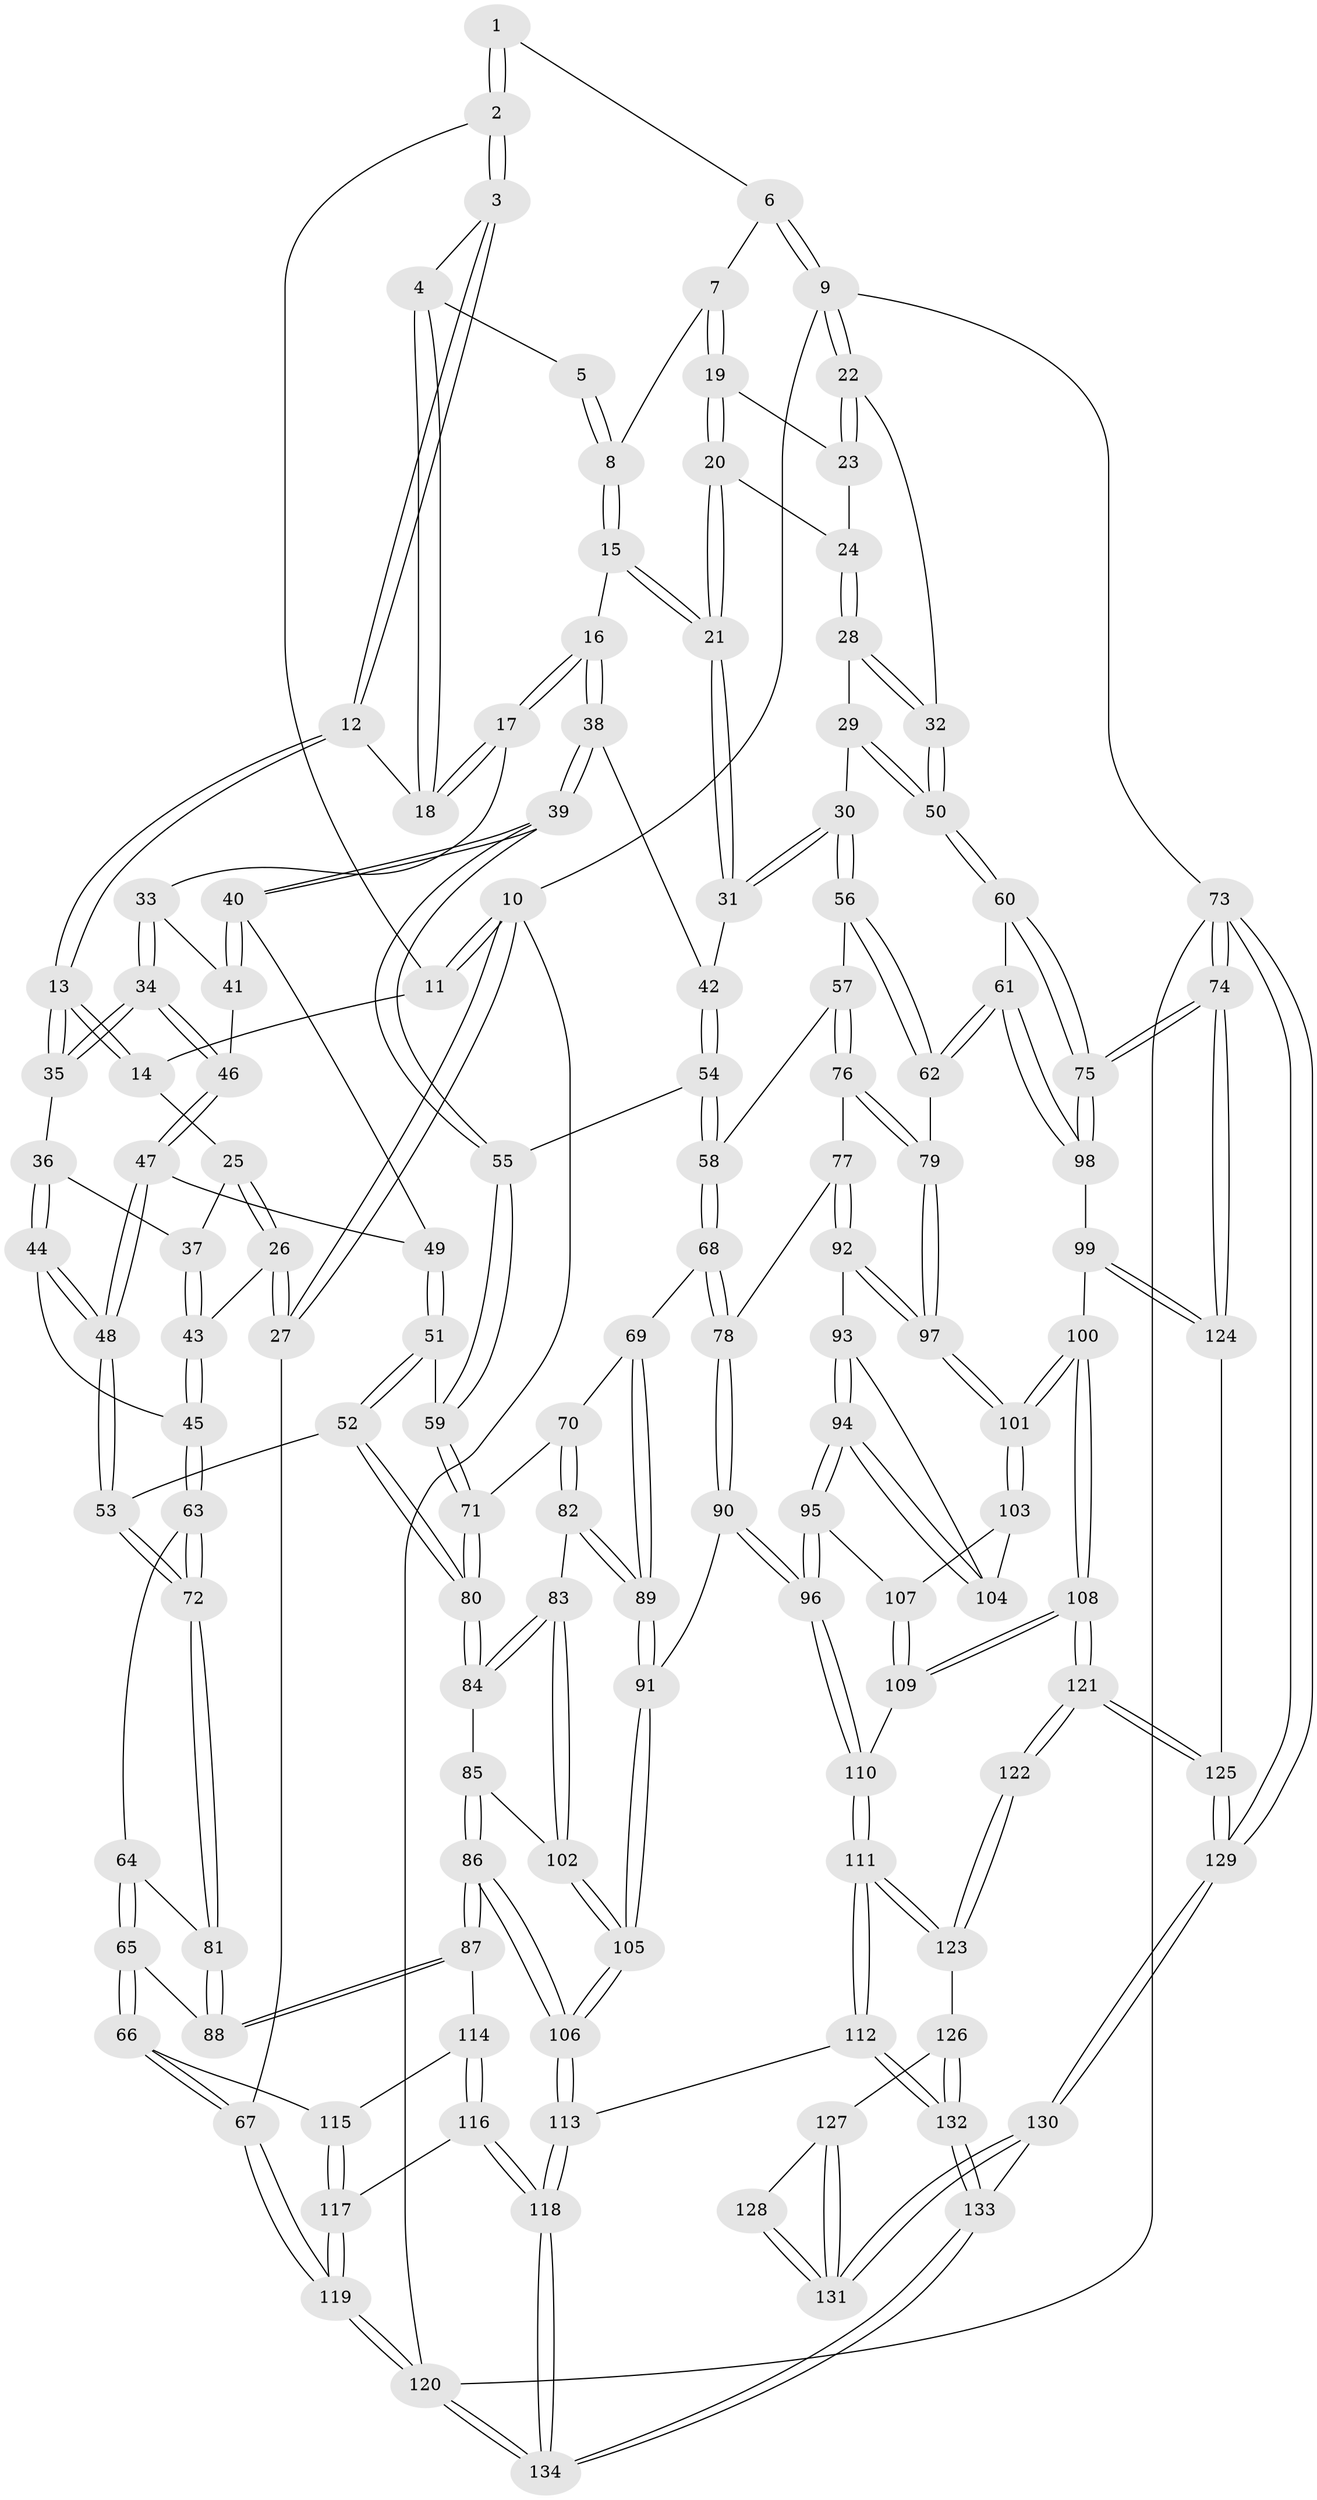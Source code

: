 // Generated by graph-tools (version 1.1) at 2025/03/03/09/25 03:03:24]
// undirected, 134 vertices, 332 edges
graph export_dot {
graph [start="1"]
  node [color=gray90,style=filled];
  1 [pos="+0.5838204315581071+0"];
  2 [pos="+0.32358804713675166+0"];
  3 [pos="+0.33914281066261465+0"];
  4 [pos="+0.572329116311685+0.04224668500028734"];
  5 [pos="+0.5783302560007091+0"];
  6 [pos="+0.7986676817555257+0"];
  7 [pos="+0.7872566636386291+0"];
  8 [pos="+0.7061701338040609+0.04894689045518333"];
  9 [pos="+1+0"];
  10 [pos="+0+0"];
  11 [pos="+0.023550500557121844+0"];
  12 [pos="+0.36503611447178347+0.02438607941908236"];
  13 [pos="+0.3168936508187752+0.1502953506728228"];
  14 [pos="+0.10657918161755227+0.10131959909817051"];
  15 [pos="+0.6135037839551509+0.13408122981401382"];
  16 [pos="+0.5989186619768729+0.13917428215860467"];
  17 [pos="+0.5821762743157212+0.13235215556686908"];
  18 [pos="+0.57296236035274+0.12249711849567999"];
  19 [pos="+0.8322867385728374+0.06084531379358159"];
  20 [pos="+0.8395654236752613+0.07913283130610778"];
  21 [pos="+0.756799655663299+0.20782432311098453"];
  22 [pos="+1+0"];
  23 [pos="+1+0.021478333163084333"];
  24 [pos="+0.8831666097321692+0.11846840665700954"];
  25 [pos="+0.08276549952412149+0.1478190597377673"];
  26 [pos="+0+0.20768005498874825"];
  27 [pos="+0+0.21675756882260933"];
  28 [pos="+0.8890742915341485+0.12541548724201157"];
  29 [pos="+0.9388379887221248+0.26938732725296366"];
  30 [pos="+0.7916730072571274+0.31343113188431926"];
  31 [pos="+0.7751620382326809+0.30089860919198547"];
  32 [pos="+1+0.03453500081246582"];
  33 [pos="+0.4877108067984557+0.20223500408738107"];
  34 [pos="+0.36206228598390416+0.23958008635478498"];
  35 [pos="+0.3194489451334351+0.17999932213184106"];
  36 [pos="+0.2544688365724709+0.21977931028923386"];
  37 [pos="+0.13907391053778523+0.2455993635078272"];
  38 [pos="+0.6101383406773452+0.27981037437504275"];
  39 [pos="+0.5764302663333745+0.3266815522110291"];
  40 [pos="+0.5747403466620467+0.32634213772775655"];
  41 [pos="+0.5207585304232712+0.28435285149406897"];
  42 [pos="+0.7744744575610197+0.30090801380321014"];
  43 [pos="+0.1104648552778207+0.33900927248629587"];
  44 [pos="+0.2057975611333082+0.3526672247672596"];
  45 [pos="+0.11236683574615759+0.3505840261309092"];
  46 [pos="+0.3635290705412961+0.24625008764779197"];
  47 [pos="+0.36379845958446266+0.2525044959581806"];
  48 [pos="+0.2920479555626856+0.39570533264903185"];
  49 [pos="+0.44364457378074584+0.3477618821774916"];
  50 [pos="+1+0.3874228301767888"];
  51 [pos="+0.44044042822179597+0.3790096743805451"];
  52 [pos="+0.3836027615197631+0.4712253266688657"];
  53 [pos="+0.3026609575824787+0.4416616229785746"];
  54 [pos="+0.6456022661064029+0.38967445576783344"];
  55 [pos="+0.5819719972752341+0.3559581300876289"];
  56 [pos="+0.786417807945921+0.39440367251060493"];
  57 [pos="+0.7154792218481629+0.43844556336529983"];
  58 [pos="+0.6909840498124601+0.43781465043362167"];
  59 [pos="+0.548103540870543+0.44636696172187473"];
  60 [pos="+1+0.49452627413676"];
  61 [pos="+1+0.5323788036547568"];
  62 [pos="+0.8769941375404805+0.5063553791203511"];
  63 [pos="+0.10048651215872198+0.37306817063851355"];
  64 [pos="+0.06232774560837597+0.4180794351870884"];
  65 [pos="+0+0.5285291105535995"];
  66 [pos="+0+0.5355806852644238"];
  67 [pos="+0+0.5377433212167303"];
  68 [pos="+0.6146434841031901+0.5097235161373262"];
  69 [pos="+0.6098005525341124+0.5084150560129037"];
  70 [pos="+0.5727129434578193+0.4859377638336853"];
  71 [pos="+0.5477767888232491+0.45095806125348986"];
  72 [pos="+0.253391027549816+0.4895974645708176"];
  73 [pos="+1+1"];
  74 [pos="+1+1"];
  75 [pos="+1+1"];
  76 [pos="+0.7247336195010973+0.4905654926408017"];
  77 [pos="+0.6757865700584991+0.565660128956219"];
  78 [pos="+0.655467510010625+0.5590895985473165"];
  79 [pos="+0.807809137834677+0.5526919285532143"];
  80 [pos="+0.41080653643672765+0.5032134390426092"];
  81 [pos="+0.23051898073105698+0.5272963599197301"];
  82 [pos="+0.4886665148123747+0.5968232738758171"];
  83 [pos="+0.47392608419136006+0.5908782300943038"];
  84 [pos="+0.4140917531801649+0.5276807893695422"];
  85 [pos="+0.36283679202301533+0.5854044126835029"];
  86 [pos="+0.24191088776216943+0.6584305224773602"];
  87 [pos="+0.22690495138075065+0.6492966348637893"];
  88 [pos="+0.20828473531105046+0.6148470079135565"];
  89 [pos="+0.5307689637209857+0.6394007817346318"];
  90 [pos="+0.5667918177798819+0.6693776822918169"];
  91 [pos="+0.5346925089913461+0.6461539086835522"];
  92 [pos="+0.6918004800866973+0.5788394132824757"];
  93 [pos="+0.6910527974246337+0.5873091132507209"];
  94 [pos="+0.6115228664899628+0.6714808102762623"];
  95 [pos="+0.6064910603849385+0.6760359610500866"];
  96 [pos="+0.5721266287862333+0.6785307513324383"];
  97 [pos="+0.7840587018485998+0.5827575531039334"];
  98 [pos="+0.8863175499073207+0.7279370465752442"];
  99 [pos="+0.8523726800410347+0.7497321385708988"];
  100 [pos="+0.8223564478290509+0.7560015643604505"];
  101 [pos="+0.7982801280057772+0.7174260663535476"];
  102 [pos="+0.4110979360019978+0.6591293856621153"];
  103 [pos="+0.6955208842738336+0.6733672055987167"];
  104 [pos="+0.6905349115307532+0.6089444304988169"];
  105 [pos="+0.3787835511752921+0.7545947196935449"];
  106 [pos="+0.3458141400709273+0.8000271221813047"];
  107 [pos="+0.6769514986474491+0.6800188230448685"];
  108 [pos="+0.778600148501803+0.8204482910419609"];
  109 [pos="+0.6649257492481904+0.7702553408985474"];
  110 [pos="+0.5727376895867327+0.7623323940837727"];
  111 [pos="+0.5177392212376821+0.847321406139046"];
  112 [pos="+0.5062418169108421+0.8546941226573145"];
  113 [pos="+0.35038403789258493+0.8226469098630984"];
  114 [pos="+0.19085530517880164+0.6803149618730051"];
  115 [pos="+0.08121677546496696+0.7289582652231155"];
  116 [pos="+0.11987788032993871+0.854403852416788"];
  117 [pos="+0.05481235810982608+0.8644343384070307"];
  118 [pos="+0.30441057066548166+0.8844669201758967"];
  119 [pos="+0+1"];
  120 [pos="+0+1"];
  121 [pos="+0.7750049212798548+0.8396494718574444"];
  122 [pos="+0.7507330141847567+0.853503185209976"];
  123 [pos="+0.6138596652753348+0.8683012841371066"];
  124 [pos="+1+0.9503281928993393"];
  125 [pos="+0.8175709563575615+0.920328443286116"];
  126 [pos="+0.649593982975245+0.9378102780136075"];
  127 [pos="+0.6685776630427475+0.9361279014690816"];
  128 [pos="+0.7422279498509385+0.8650624885477806"];
  129 [pos="+0.7494699854283482+1"];
  130 [pos="+0.7120539148804272+1"];
  131 [pos="+0.6957160672742422+0.999394103251353"];
  132 [pos="+0.5513843700131811+1"];
  133 [pos="+0.5574687985431056+1"];
  134 [pos="+0.2635068819147392+1"];
  1 -- 2;
  1 -- 2;
  1 -- 6;
  2 -- 3;
  2 -- 3;
  2 -- 11;
  3 -- 4;
  3 -- 12;
  3 -- 12;
  4 -- 5;
  4 -- 18;
  4 -- 18;
  5 -- 8;
  5 -- 8;
  6 -- 7;
  6 -- 9;
  6 -- 9;
  7 -- 8;
  7 -- 19;
  7 -- 19;
  8 -- 15;
  8 -- 15;
  9 -- 10;
  9 -- 22;
  9 -- 22;
  9 -- 73;
  10 -- 11;
  10 -- 11;
  10 -- 27;
  10 -- 27;
  10 -- 120;
  11 -- 14;
  12 -- 13;
  12 -- 13;
  12 -- 18;
  13 -- 14;
  13 -- 14;
  13 -- 35;
  13 -- 35;
  14 -- 25;
  15 -- 16;
  15 -- 21;
  15 -- 21;
  16 -- 17;
  16 -- 17;
  16 -- 38;
  16 -- 38;
  17 -- 18;
  17 -- 18;
  17 -- 33;
  19 -- 20;
  19 -- 20;
  19 -- 23;
  20 -- 21;
  20 -- 21;
  20 -- 24;
  21 -- 31;
  21 -- 31;
  22 -- 23;
  22 -- 23;
  22 -- 32;
  23 -- 24;
  24 -- 28;
  24 -- 28;
  25 -- 26;
  25 -- 26;
  25 -- 37;
  26 -- 27;
  26 -- 27;
  26 -- 43;
  27 -- 67;
  28 -- 29;
  28 -- 32;
  28 -- 32;
  29 -- 30;
  29 -- 50;
  29 -- 50;
  30 -- 31;
  30 -- 31;
  30 -- 56;
  30 -- 56;
  31 -- 42;
  32 -- 50;
  32 -- 50;
  33 -- 34;
  33 -- 34;
  33 -- 41;
  34 -- 35;
  34 -- 35;
  34 -- 46;
  34 -- 46;
  35 -- 36;
  36 -- 37;
  36 -- 44;
  36 -- 44;
  37 -- 43;
  37 -- 43;
  38 -- 39;
  38 -- 39;
  38 -- 42;
  39 -- 40;
  39 -- 40;
  39 -- 55;
  39 -- 55;
  40 -- 41;
  40 -- 41;
  40 -- 49;
  41 -- 46;
  42 -- 54;
  42 -- 54;
  43 -- 45;
  43 -- 45;
  44 -- 45;
  44 -- 48;
  44 -- 48;
  45 -- 63;
  45 -- 63;
  46 -- 47;
  46 -- 47;
  47 -- 48;
  47 -- 48;
  47 -- 49;
  48 -- 53;
  48 -- 53;
  49 -- 51;
  49 -- 51;
  50 -- 60;
  50 -- 60;
  51 -- 52;
  51 -- 52;
  51 -- 59;
  52 -- 53;
  52 -- 80;
  52 -- 80;
  53 -- 72;
  53 -- 72;
  54 -- 55;
  54 -- 58;
  54 -- 58;
  55 -- 59;
  55 -- 59;
  56 -- 57;
  56 -- 62;
  56 -- 62;
  57 -- 58;
  57 -- 76;
  57 -- 76;
  58 -- 68;
  58 -- 68;
  59 -- 71;
  59 -- 71;
  60 -- 61;
  60 -- 75;
  60 -- 75;
  61 -- 62;
  61 -- 62;
  61 -- 98;
  61 -- 98;
  62 -- 79;
  63 -- 64;
  63 -- 72;
  63 -- 72;
  64 -- 65;
  64 -- 65;
  64 -- 81;
  65 -- 66;
  65 -- 66;
  65 -- 88;
  66 -- 67;
  66 -- 67;
  66 -- 115;
  67 -- 119;
  67 -- 119;
  68 -- 69;
  68 -- 78;
  68 -- 78;
  69 -- 70;
  69 -- 89;
  69 -- 89;
  70 -- 71;
  70 -- 82;
  70 -- 82;
  71 -- 80;
  71 -- 80;
  72 -- 81;
  72 -- 81;
  73 -- 74;
  73 -- 74;
  73 -- 129;
  73 -- 129;
  73 -- 120;
  74 -- 75;
  74 -- 75;
  74 -- 124;
  74 -- 124;
  75 -- 98;
  75 -- 98;
  76 -- 77;
  76 -- 79;
  76 -- 79;
  77 -- 78;
  77 -- 92;
  77 -- 92;
  78 -- 90;
  78 -- 90;
  79 -- 97;
  79 -- 97;
  80 -- 84;
  80 -- 84;
  81 -- 88;
  81 -- 88;
  82 -- 83;
  82 -- 89;
  82 -- 89;
  83 -- 84;
  83 -- 84;
  83 -- 102;
  83 -- 102;
  84 -- 85;
  85 -- 86;
  85 -- 86;
  85 -- 102;
  86 -- 87;
  86 -- 87;
  86 -- 106;
  86 -- 106;
  87 -- 88;
  87 -- 88;
  87 -- 114;
  89 -- 91;
  89 -- 91;
  90 -- 91;
  90 -- 96;
  90 -- 96;
  91 -- 105;
  91 -- 105;
  92 -- 93;
  92 -- 97;
  92 -- 97;
  93 -- 94;
  93 -- 94;
  93 -- 104;
  94 -- 95;
  94 -- 95;
  94 -- 104;
  94 -- 104;
  95 -- 96;
  95 -- 96;
  95 -- 107;
  96 -- 110;
  96 -- 110;
  97 -- 101;
  97 -- 101;
  98 -- 99;
  99 -- 100;
  99 -- 124;
  99 -- 124;
  100 -- 101;
  100 -- 101;
  100 -- 108;
  100 -- 108;
  101 -- 103;
  101 -- 103;
  102 -- 105;
  102 -- 105;
  103 -- 104;
  103 -- 107;
  105 -- 106;
  105 -- 106;
  106 -- 113;
  106 -- 113;
  107 -- 109;
  107 -- 109;
  108 -- 109;
  108 -- 109;
  108 -- 121;
  108 -- 121;
  109 -- 110;
  110 -- 111;
  110 -- 111;
  111 -- 112;
  111 -- 112;
  111 -- 123;
  111 -- 123;
  112 -- 113;
  112 -- 132;
  112 -- 132;
  113 -- 118;
  113 -- 118;
  114 -- 115;
  114 -- 116;
  114 -- 116;
  115 -- 117;
  115 -- 117;
  116 -- 117;
  116 -- 118;
  116 -- 118;
  117 -- 119;
  117 -- 119;
  118 -- 134;
  118 -- 134;
  119 -- 120;
  119 -- 120;
  120 -- 134;
  120 -- 134;
  121 -- 122;
  121 -- 122;
  121 -- 125;
  121 -- 125;
  122 -- 123;
  122 -- 123;
  123 -- 126;
  124 -- 125;
  125 -- 129;
  125 -- 129;
  126 -- 127;
  126 -- 132;
  126 -- 132;
  127 -- 128;
  127 -- 131;
  127 -- 131;
  128 -- 131;
  128 -- 131;
  129 -- 130;
  129 -- 130;
  130 -- 131;
  130 -- 131;
  130 -- 133;
  132 -- 133;
  132 -- 133;
  133 -- 134;
  133 -- 134;
}

